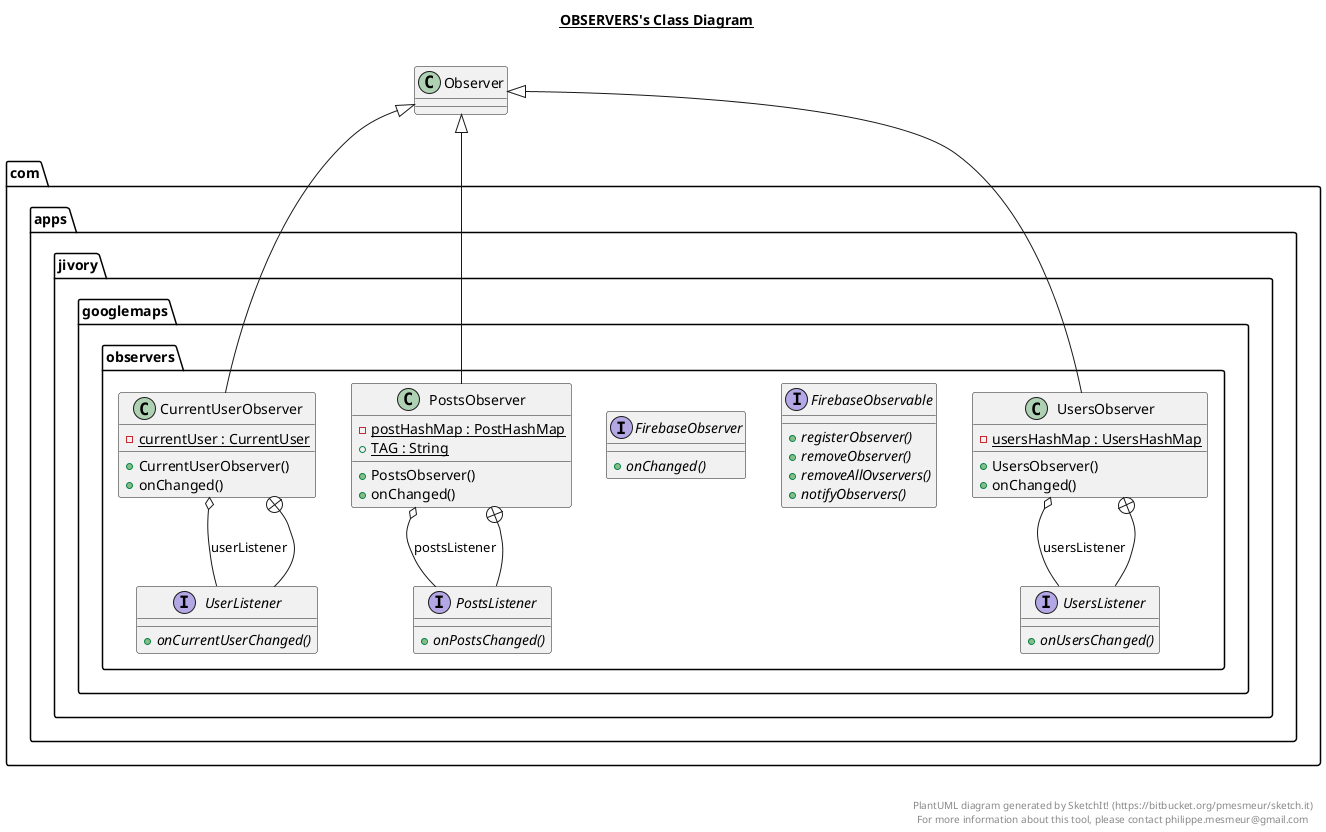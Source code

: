 @startuml

title __OBSERVERS's Class Diagram__\n

  package com.apps.jivory.googlemaps {
    package com.apps.jivory.googlemaps.observers {
      class CurrentUserObserver {
          {static} - currentUser : CurrentUser
          + CurrentUserObserver()
          + onChanged()
      }
    }
  }
  

  package com.apps.jivory.googlemaps {
    package com.apps.jivory.googlemaps.observers {
      interface UserListener {
          {abstract} + onCurrentUserChanged()
      }
    }
  }
  

  package com.apps.jivory.googlemaps {
    package com.apps.jivory.googlemaps.observers {
      interface FirebaseObservable {
          {abstract} + registerObserver()
          {abstract} + removeObserver()
          {abstract} + removeAllOvservers()
          {abstract} + notifyObservers()
      }
    }
  }
  

  package com.apps.jivory.googlemaps {
    package com.apps.jivory.googlemaps.observers {
      interface FirebaseObserver {
          {abstract} + onChanged()
      }
    }
  }
  

  package com.apps.jivory.googlemaps {
    package com.apps.jivory.googlemaps.observers {
      class PostsObserver {
          {static} - postHashMap : PostHashMap
          {static} + TAG : String
          + PostsObserver()
          + onChanged()
      }
    }
  }
  

  package com.apps.jivory.googlemaps {
    package com.apps.jivory.googlemaps.observers {
      interface PostsListener {
          {abstract} + onPostsChanged()
      }
    }
  }
  

  package com.apps.jivory.googlemaps {
    package com.apps.jivory.googlemaps.observers {
      class UsersObserver {
          {static} - usersHashMap : UsersHashMap
          + UsersObserver()
          + onChanged()
      }
    }
  }
  

  package com.apps.jivory.googlemaps {
    package com.apps.jivory.googlemaps.observers {
      interface UsersListener {
          {abstract} + onUsersChanged()
      }
    }
  }
  

  CurrentUserObserver -up-|> Observer
  CurrentUserObserver o-- UserListener : userListener
  CurrentUserObserver +-down- UserListener
  PostsObserver -up-|> Observer
  PostsObserver o-- PostsListener : postsListener
  PostsObserver +-down- PostsListener
  UsersObserver -up-|> Observer
  UsersObserver o-- UsersListener : usersListener
  UsersObserver +-down- UsersListener


right footer


PlantUML diagram generated by SketchIt! (https://bitbucket.org/pmesmeur/sketch.it)
For more information about this tool, please contact philippe.mesmeur@gmail.com
endfooter

@enduml
